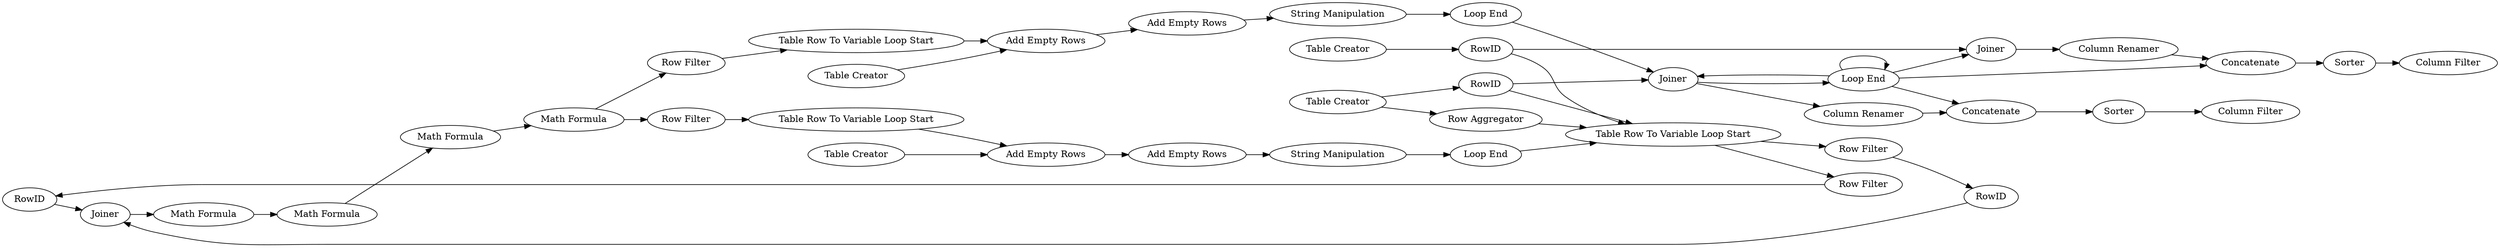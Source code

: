 digraph {
	13 -> 10
	33 -> 27
	21 -> 6
	25 -> 19
	28 -> 22
	8 -> 13
	19 -> 18
	33 -> 25
	5 -> 40
	14 -> 40
	5 -> 41
	27 -> 28
	46 -> 41
	4 -> 6
	6 -> 8
	1 -> 4
	29 -> 21
	15 -> 39
	10 -> 16
	40 -> 47
	5 -> 42
	24 -> 39
	15 -> 6
	41 -> 45
	39 -> 46
	14 -> 6
	17 -> 32
	9 -> 11
	1 -> 15
	22 -> 37
	45 -> 43
	2 -> 14
	48 -> 44
	18 -> 35
	35 -> 29
	39 -> 5
	5 -> 39
	11 -> 10
	47 -> 42
	5 -> 5
	32 -> 33
	31 -> 24
	37 -> 31
	42 -> 48
	6 -> 9
	20 -> 18
	16 -> 17
	23 -> 22
	27 [label="Row Filter"]
	9 [label="Row Filter"]
	45 [label=Sorter]
	18 [label="Add Empty Rows"]
	21 [label="Loop End"]
	8 [label="Row Filter"]
	17 [label="Math Formula"]
	19 [label="Table Row To Variable Loop Start"]
	24 [label="Loop End"]
	41 [label=Concatenate]
	31 [label="String Manipulation"]
	6 [label="Table Row To Variable Loop Start"]
	15 [label=RowID]
	25 [label="Row Filter"]
	10 [label=Joiner]
	16 [label="Math Formula"]
	48 [label=Sorter]
	1 [label="Table Creator"]
	42 [label=Concatenate]
	22 [label="Add Empty Rows"]
	28 [label="Table Row To Variable Loop Start"]
	11 [label=RowID]
	23 [label="Table Creator"]
	4 [label="Row Aggregator"]
	47 [label="Column Renamer"]
	14 [label=RowID]
	5 [label="Loop End"]
	13 [label=RowID]
	35 [label="Add Empty Rows"]
	20 [label="Table Creator"]
	43 [label="Column Filter"]
	44 [label="Column Filter"]
	29 [label="String Manipulation"]
	46 [label="Column Renamer"]
	40 [label=Joiner]
	39 [label=Joiner]
	33 [label="Math Formula"]
	32 [label="Math Formula"]
	2 [label="Table Creator"]
	37 [label="Add Empty Rows"]
	rankdir=LR
}
